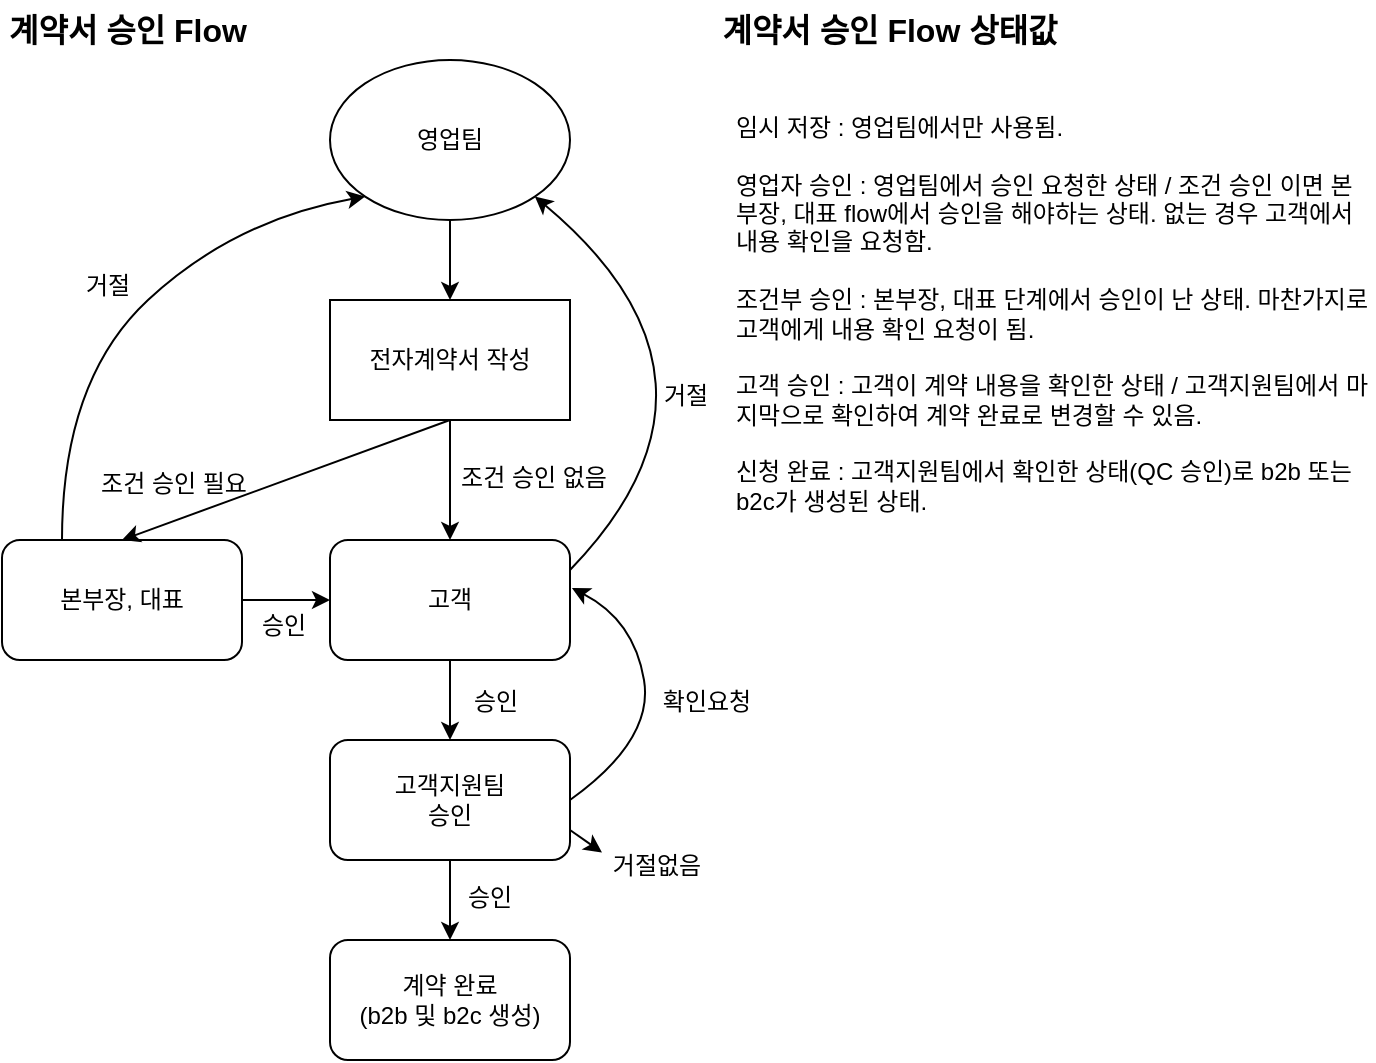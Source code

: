<mxfile version="13.7.9" type="github">
  <diagram id="d6fL0c8MtKtCZylyciFx" name="Page-1">
    <mxGraphModel dx="946" dy="510" grid="1" gridSize="10" guides="1" tooltips="1" connect="1" arrows="1" fold="1" page="1" pageScale="1" pageWidth="827" pageHeight="1169" math="0" shadow="0">
      <root>
        <mxCell id="0" />
        <mxCell id="1" parent="0" />
        <mxCell id="NO5nKOySht2xLh2tTlxy-17" value="전자계약서 작성" style="rounded=0;whiteSpace=wrap;html=1;" parent="1" vertex="1">
          <mxGeometry x="278" y="180" width="120" height="60" as="geometry" />
        </mxCell>
        <mxCell id="NO5nKOySht2xLh2tTlxy-18" value="영업팀" style="ellipse;whiteSpace=wrap;html=1;" parent="1" vertex="1">
          <mxGeometry x="278" y="60" width="120" height="80" as="geometry" />
        </mxCell>
        <mxCell id="NO5nKOySht2xLh2tTlxy-19" value="" style="endArrow=classic;html=1;entryX=0.5;entryY=0;entryDx=0;entryDy=0;exitX=0.5;exitY=1;exitDx=0;exitDy=0;" parent="1" source="NO5nKOySht2xLh2tTlxy-18" target="NO5nKOySht2xLh2tTlxy-17" edge="1">
          <mxGeometry width="50" height="50" relative="1" as="geometry">
            <mxPoint x="314" y="240" as="sourcePoint" />
            <mxPoint x="364" y="190" as="targetPoint" />
          </mxGeometry>
        </mxCell>
        <mxCell id="NO5nKOySht2xLh2tTlxy-20" value="본부장, 대표" style="rounded=1;whiteSpace=wrap;html=1;" parent="1" vertex="1">
          <mxGeometry x="114" y="300" width="120" height="60" as="geometry" />
        </mxCell>
        <mxCell id="NO5nKOySht2xLh2tTlxy-21" value="고객" style="rounded=1;whiteSpace=wrap;html=1;" parent="1" vertex="1">
          <mxGeometry x="278" y="300" width="120" height="60" as="geometry" />
        </mxCell>
        <mxCell id="NO5nKOySht2xLh2tTlxy-22" value="" style="endArrow=classic;html=1;exitX=0.5;exitY=1;exitDx=0;exitDy=0;entryX=0.5;entryY=0;entryDx=0;entryDy=0;" parent="1" source="NO5nKOySht2xLh2tTlxy-17" target="NO5nKOySht2xLh2tTlxy-20" edge="1">
          <mxGeometry width="50" height="50" relative="1" as="geometry">
            <mxPoint x="124" y="280" as="sourcePoint" />
            <mxPoint x="174" y="230" as="targetPoint" />
          </mxGeometry>
        </mxCell>
        <mxCell id="NO5nKOySht2xLh2tTlxy-23" value="" style="endArrow=classic;html=1;exitX=0.5;exitY=1;exitDx=0;exitDy=0;entryX=0.5;entryY=0;entryDx=0;entryDy=0;" parent="1" source="NO5nKOySht2xLh2tTlxy-17" target="NO5nKOySht2xLh2tTlxy-21" edge="1">
          <mxGeometry width="50" height="50" relative="1" as="geometry">
            <mxPoint x="348" y="250" as="sourcePoint" />
            <mxPoint x="228" y="300" as="targetPoint" />
          </mxGeometry>
        </mxCell>
        <mxCell id="NO5nKOySht2xLh2tTlxy-24" value="조건 승인 필요" style="text;html=1;strokeColor=none;fillColor=none;align=center;verticalAlign=middle;whiteSpace=wrap;rounded=0;" parent="1" vertex="1">
          <mxGeometry x="160.25" y="260" width="79.75" height="24" as="geometry" />
        </mxCell>
        <mxCell id="NO5nKOySht2xLh2tTlxy-25" value="" style="endArrow=classic;html=1;entryX=0;entryY=0.5;entryDx=0;entryDy=0;exitX=1;exitY=0.5;exitDx=0;exitDy=0;" parent="1" source="NO5nKOySht2xLh2tTlxy-20" target="NO5nKOySht2xLh2tTlxy-21" edge="1">
          <mxGeometry width="50" height="50" relative="1" as="geometry">
            <mxPoint x="104" y="450" as="sourcePoint" />
            <mxPoint x="154" y="400" as="targetPoint" />
          </mxGeometry>
        </mxCell>
        <mxCell id="NO5nKOySht2xLh2tTlxy-26" value="고객지원팀&lt;br&gt;승인" style="rounded=1;whiteSpace=wrap;html=1;" parent="1" vertex="1">
          <mxGeometry x="278" y="400" width="120" height="60" as="geometry" />
        </mxCell>
        <mxCell id="NO5nKOySht2xLh2tTlxy-27" value="" style="endArrow=classic;html=1;exitX=0.5;exitY=1;exitDx=0;exitDy=0;entryX=0.5;entryY=0;entryDx=0;entryDy=0;" parent="1" source="NO5nKOySht2xLh2tTlxy-21" target="NO5nKOySht2xLh2tTlxy-26" edge="1">
          <mxGeometry width="50" height="50" relative="1" as="geometry">
            <mxPoint x="348" y="250" as="sourcePoint" />
            <mxPoint x="348" y="310" as="targetPoint" />
          </mxGeometry>
        </mxCell>
        <mxCell id="NO5nKOySht2xLh2tTlxy-28" value="계약 완료&lt;br&gt;(b2b 및 b2c 생성)" style="rounded=1;whiteSpace=wrap;html=1;" parent="1" vertex="1">
          <mxGeometry x="278" y="500" width="120" height="60" as="geometry" />
        </mxCell>
        <mxCell id="NO5nKOySht2xLh2tTlxy-29" value="" style="endArrow=classic;html=1;entryX=0.5;entryY=0;entryDx=0;entryDy=0;exitX=0.5;exitY=1;exitDx=0;exitDy=0;" parent="1" source="NO5nKOySht2xLh2tTlxy-26" target="NO5nKOySht2xLh2tTlxy-28" edge="1">
          <mxGeometry width="50" height="50" relative="1" as="geometry">
            <mxPoint x="54" y="480" as="sourcePoint" />
            <mxPoint x="104" y="430" as="targetPoint" />
          </mxGeometry>
        </mxCell>
        <mxCell id="NO5nKOySht2xLh2tTlxy-30" value="조건 승인 없음" style="text;html=1;strokeColor=none;fillColor=none;align=center;verticalAlign=middle;whiteSpace=wrap;rounded=0;" parent="1" vertex="1">
          <mxGeometry x="335" y="254" width="90" height="30" as="geometry" />
        </mxCell>
        <mxCell id="NO5nKOySht2xLh2tTlxy-31" value="승인&lt;span style=&quot;color: rgba(0 , 0 , 0 , 0) ; font-family: monospace ; font-size: 0px&quot;&gt;%3CmxGraphModel%3E%3Croot%3E%3CmxCell%20id%3D%220%22%2F%3E%3CmxCell%20id%3D%221%22%20parent%3D%220%22%2F%3E%3CmxCell%20id%3D%222%22%20value%3D%22%EC%A1%B0%EA%B1%B4%20%EC%8A%B9%EC%9D%B8%20%EC%97%86%EC%9D%8C%22%20style%3D%22text%3Bhtml%3D1%3BstrokeColor%3Dnone%3BfillColor%3Dnone%3Balign%3Dcenter%3BverticalAlign%3Dmiddle%3BwhiteSpace%3Dwrap%3Brounded%3D0%3B%22%20vertex%3D%221%22%20parent%3D%221%22%3E%3CmxGeometry%20x%3D%22411%22%20y%3D%22184%22%20width%3D%2290%22%20height%3D%2230%22%20as%3D%22geometry%22%2F%3E%3C%2FmxCell%3E%3C%2Froot%3E%3C%2FmxGraphModel%3E&lt;/span&gt;" style="text;html=1;strokeColor=none;fillColor=none;align=center;verticalAlign=middle;whiteSpace=wrap;rounded=0;" parent="1" vertex="1">
          <mxGeometry x="338" y="368" width="46" height="25" as="geometry" />
        </mxCell>
        <mxCell id="NO5nKOySht2xLh2tTlxy-32" value="승인&lt;span style=&quot;color: rgba(0 , 0 , 0 , 0) ; font-family: monospace ; font-size: 0px&quot;&gt;%3CmxGraphModel%3E%3Croot%3E%3CmxCell%20id%3D%220%22%2F%3E%3CmxCell%20id%3D%221%22%20parent%3D%220%22%2F%3E%3CmxCell%20id%3D%222%22%20value%3D%22%EC%A1%B0%EA%B1%B4%20%EC%8A%B9%EC%9D%B8%20%EC%97%86%EC%9D%8C%22%20style%3D%22text%3Bhtml%3D1%3BstrokeColor%3Dnone%3BfillColor%3Dnone%3Balign%3Dcenter%3BverticalAlign%3Dmiddle%3BwhiteSpace%3Dwrap%3Brounded%3D0%3B%22%20vertex%3D%221%22%20parent%3D%221%22%3E%3CmxGeometry%20x%3D%22411%22%20y%3D%22184%22%20width%3D%2290%22%20height%3D%2230%22%20as%3D%22geometry%22%2F%3E%3C%2FmxCell%3E%3C%2Froot%3E%3C%2FmxGraphModel%3E&lt;/span&gt;" style="text;html=1;strokeColor=none;fillColor=none;align=center;verticalAlign=middle;whiteSpace=wrap;rounded=0;" parent="1" vertex="1">
          <mxGeometry x="335" y="466" width="46" height="25" as="geometry" />
        </mxCell>
        <mxCell id="NO5nKOySht2xLh2tTlxy-33" value="승인&lt;span style=&quot;color: rgba(0 , 0 , 0 , 0) ; font-family: monospace ; font-size: 0px&quot;&gt;%3CmxGraphModel%3E%3Croot%3E%3CmxCell%20id%3D%220%22%2F%3E%3CmxCell%20id%3D%221%22%20parent%3D%220%22%2F%3E%3CmxCell%20id%3D%222%22%20value%3D%22%EC%A1%B0%EA%B1%B4%20%EC%8A%B9%EC%9D%B8%20%EC%97%86%EC%9D%8C%22%20style%3D%22text%3Bhtml%3D1%3BstrokeColor%3Dnone%3BfillColor%3Dnone%3Balign%3Dcenter%3BverticalAlign%3Dmiddle%3BwhiteSpace%3Dwrap%3Brounded%3D0%3B%22%20vertex%3D%221%22%20parent%3D%221%22%3E%3CmxGeometry%20x%3D%22411%22%20y%3D%22184%22%20width%3D%2290%22%20height%3D%2230%22%20as%3D%22geometry%22%2F%3E%3C%2FmxCell%3E%3C%2Froot%3E%3C%2FmxGraphModel%3E&lt;/span&gt;" style="text;html=1;strokeColor=none;fillColor=none;align=center;verticalAlign=middle;whiteSpace=wrap;rounded=0;" parent="1" vertex="1">
          <mxGeometry x="232" y="330" width="46" height="25" as="geometry" />
        </mxCell>
        <mxCell id="NO5nKOySht2xLh2tTlxy-42" value="계약서 승인 Flow" style="text;html=1;strokeColor=none;fillColor=none;align=center;verticalAlign=middle;whiteSpace=wrap;rounded=0;fontSize=16;fontStyle=1" parent="1" vertex="1">
          <mxGeometry x="114" y="30" width="126" height="30" as="geometry" />
        </mxCell>
        <mxCell id="-0JATE_-9LdmZnSpI3UC-1" value="" style="curved=1;endArrow=classic;html=1;exitX=1;exitY=0.5;exitDx=0;exitDy=0;entryX=1.008;entryY=0.4;entryDx=0;entryDy=0;entryPerimeter=0;" parent="1" source="NO5nKOySht2xLh2tTlxy-26" target="NO5nKOySht2xLh2tTlxy-21" edge="1">
          <mxGeometry width="50" height="50" relative="1" as="geometry">
            <mxPoint x="430" y="460" as="sourcePoint" />
            <mxPoint x="480" y="410" as="targetPoint" />
            <Array as="points">
              <mxPoint x="440" y="400" />
              <mxPoint x="430" y="340" />
            </Array>
          </mxGeometry>
        </mxCell>
        <mxCell id="-0JATE_-9LdmZnSpI3UC-2" value="확인요청" style="text;html=1;strokeColor=none;fillColor=none;align=center;verticalAlign=middle;whiteSpace=wrap;rounded=0;" parent="1" vertex="1">
          <mxGeometry x="439" y="368" width="55" height="25" as="geometry" />
        </mxCell>
        <mxCell id="4hsJ4999k-jfnIjJFVoq-1" value="거절없음" style="text;html=1;strokeColor=none;fillColor=none;align=center;verticalAlign=middle;whiteSpace=wrap;rounded=0;" vertex="1" parent="1">
          <mxGeometry x="414" y="450" width="55" height="25" as="geometry" />
        </mxCell>
        <mxCell id="4hsJ4999k-jfnIjJFVoq-3" value="" style="endArrow=classic;html=1;exitX=1;exitY=0.75;exitDx=0;exitDy=0;entryX=0;entryY=0.25;entryDx=0;entryDy=0;" edge="1" parent="1" source="NO5nKOySht2xLh2tTlxy-26" target="4hsJ4999k-jfnIjJFVoq-1">
          <mxGeometry width="50" height="50" relative="1" as="geometry">
            <mxPoint x="348" y="250" as="sourcePoint" />
            <mxPoint x="184" y="310" as="targetPoint" />
          </mxGeometry>
        </mxCell>
        <mxCell id="4hsJ4999k-jfnIjJFVoq-4" value="" style="curved=1;endArrow=classic;html=1;exitX=0.25;exitY=0;exitDx=0;exitDy=0;entryX=0;entryY=1;entryDx=0;entryDy=0;" edge="1" parent="1" source="NO5nKOySht2xLh2tTlxy-20" target="NO5nKOySht2xLh2tTlxy-18">
          <mxGeometry width="50" height="50" relative="1" as="geometry">
            <mxPoint x="408" y="440" as="sourcePoint" />
            <mxPoint x="408.96" y="334" as="targetPoint" />
            <Array as="points">
              <mxPoint x="144" y="220" />
              <mxPoint x="230" y="140" />
            </Array>
          </mxGeometry>
        </mxCell>
        <mxCell id="4hsJ4999k-jfnIjJFVoq-5" value="거절" style="text;html=1;strokeColor=none;fillColor=none;align=center;verticalAlign=middle;whiteSpace=wrap;rounded=0;" vertex="1" parent="1">
          <mxGeometry x="150" y="160" width="33.5" height="25" as="geometry" />
        </mxCell>
        <mxCell id="4hsJ4999k-jfnIjJFVoq-6" value="" style="curved=1;endArrow=classic;html=1;exitX=1;exitY=0.25;exitDx=0;exitDy=0;entryX=1;entryY=1;entryDx=0;entryDy=0;" edge="1" parent="1" source="NO5nKOySht2xLh2tTlxy-21" target="NO5nKOySht2xLh2tTlxy-18">
          <mxGeometry width="50" height="50" relative="1" as="geometry">
            <mxPoint x="154" y="310" as="sourcePoint" />
            <mxPoint x="288" y="110" as="targetPoint" />
            <Array as="points">
              <mxPoint x="490" y="220" />
            </Array>
          </mxGeometry>
        </mxCell>
        <mxCell id="4hsJ4999k-jfnIjJFVoq-7" value="거절" style="text;html=1;strokeColor=none;fillColor=none;align=center;verticalAlign=middle;whiteSpace=wrap;rounded=0;" vertex="1" parent="1">
          <mxGeometry x="439" y="215" width="33.5" height="25" as="geometry" />
        </mxCell>
        <mxCell id="4hsJ4999k-jfnIjJFVoq-11" value="계약서 승인 Flow 상태값" style="text;html=1;strokeColor=none;fillColor=none;align=center;verticalAlign=middle;whiteSpace=wrap;rounded=0;fontSize=16;fontStyle=1" vertex="1" parent="1">
          <mxGeometry x="450" y="30" width="216" height="30" as="geometry" />
        </mxCell>
        <mxCell id="4hsJ4999k-jfnIjJFVoq-13" value="&lt;p style=&quot;line-height: 100%&quot;&gt;&lt;/p&gt;&lt;div style=&quot;text-align: left&quot;&gt;&lt;br&gt;임시 저장 : 영업팀에서만 사용됨.&lt;/div&gt;&lt;div style=&quot;text-align: left&quot;&gt;&lt;br&gt;&lt;/div&gt;&lt;div style=&quot;text-align: left&quot;&gt;영업자 승인 : 영업팀에서 승인 요청한 상태 / 조건 승인 이면 본부장, 대표 flow에서 승인을 해야하는 상태. 없는 경우 고객에서 내용 확인을 요청함.&lt;/div&gt;&lt;div style=&quot;text-align: left&quot;&gt;&lt;br&gt;&lt;/div&gt;&lt;div style=&quot;text-align: left&quot;&gt;조건부 승인 : 본부장, 대표 단계에서 승인이 난 상태. 마찬가지로 고객에게 내용 확인 요청이 됨.&lt;br&gt;&lt;br&gt;&lt;/div&gt;&lt;div style=&quot;text-align: left&quot;&gt;고객 승인 : 고객이 계약 내용을 확인한 상태 / 고객지원팀에서 마지막으로 확인하여 계약 완료로 변경할 수 있음.&lt;/div&gt;&lt;div style=&quot;text-align: left&quot;&gt;&lt;br&gt;&lt;/div&gt;&lt;div style=&quot;text-align: left&quot;&gt;신청 완료 : 고객지원팀에서 확인한 상태(QC 승인)로 b2b 또는 b2c가 생성된 상태.&lt;/div&gt;&lt;div style=&quot;text-align: left&quot;&gt;&lt;br&gt;&lt;/div&gt;&lt;p&gt;&lt;/p&gt;" style="text;html=1;strokeColor=none;fillColor=none;align=center;verticalAlign=middle;whiteSpace=wrap;rounded=0;" vertex="1" parent="1">
          <mxGeometry x="480" y="74" width="320" height="226" as="geometry" />
        </mxCell>
      </root>
    </mxGraphModel>
  </diagram>
</mxfile>
